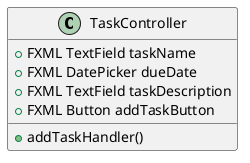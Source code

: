 @startuml
class TaskController{
    +FXML TextField taskName
    +FXML DatePicker dueDate
    +FXML TextField taskDescription
    +FXML Button addTaskButton
    +addTaskHandler()
}
@enduml